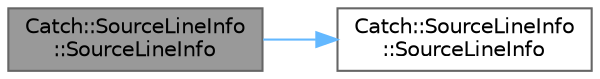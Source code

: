 digraph "Catch::SourceLineInfo::SourceLineInfo"
{
 // LATEX_PDF_SIZE
  bgcolor="transparent";
  edge [fontname=Helvetica,fontsize=10,labelfontname=Helvetica,labelfontsize=10];
  node [fontname=Helvetica,fontsize=10,shape=box,height=0.2,width=0.4];
  rankdir="LR";
  Node1 [id="Node000001",label="Catch::SourceLineInfo\l::SourceLineInfo",height=0.2,width=0.4,color="gray40", fillcolor="grey60", style="filled", fontcolor="black",tooltip=" "];
  Node1 -> Node2 [id="edge1_Node000001_Node000002",color="steelblue1",style="solid",tooltip=" "];
  Node2 [id="Node000002",label="Catch::SourceLineInfo\l::SourceLineInfo",height=0.2,width=0.4,color="grey40", fillcolor="white", style="filled",URL="$struct_catch_1_1_source_line_info.html#a2d80932bb4129b1606d1924a5c44be2f",tooltip=" "];
}
